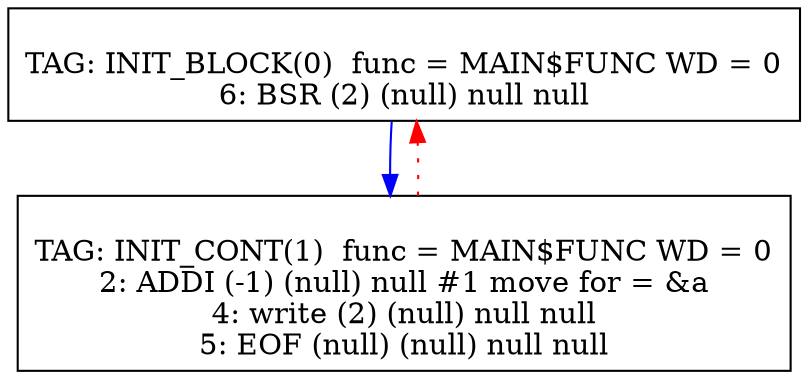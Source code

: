 digraph {
0[label="
TAG: INIT_BLOCK(0)  func = MAIN$FUNC WD = 0
6: BSR (2) (null) null null
"];
0[shape=box];
0 -> 1[color=blue]
1[label="
TAG: INIT_CONT(1)  func = MAIN$FUNC WD = 0
2: ADDI (-1) (null) null #1 move for = &a
4: write (2) (null) null null
5: EOF (null) (null) null null
"];
1[shape=box];
1 -> 0[color=red][style=dotted]
}